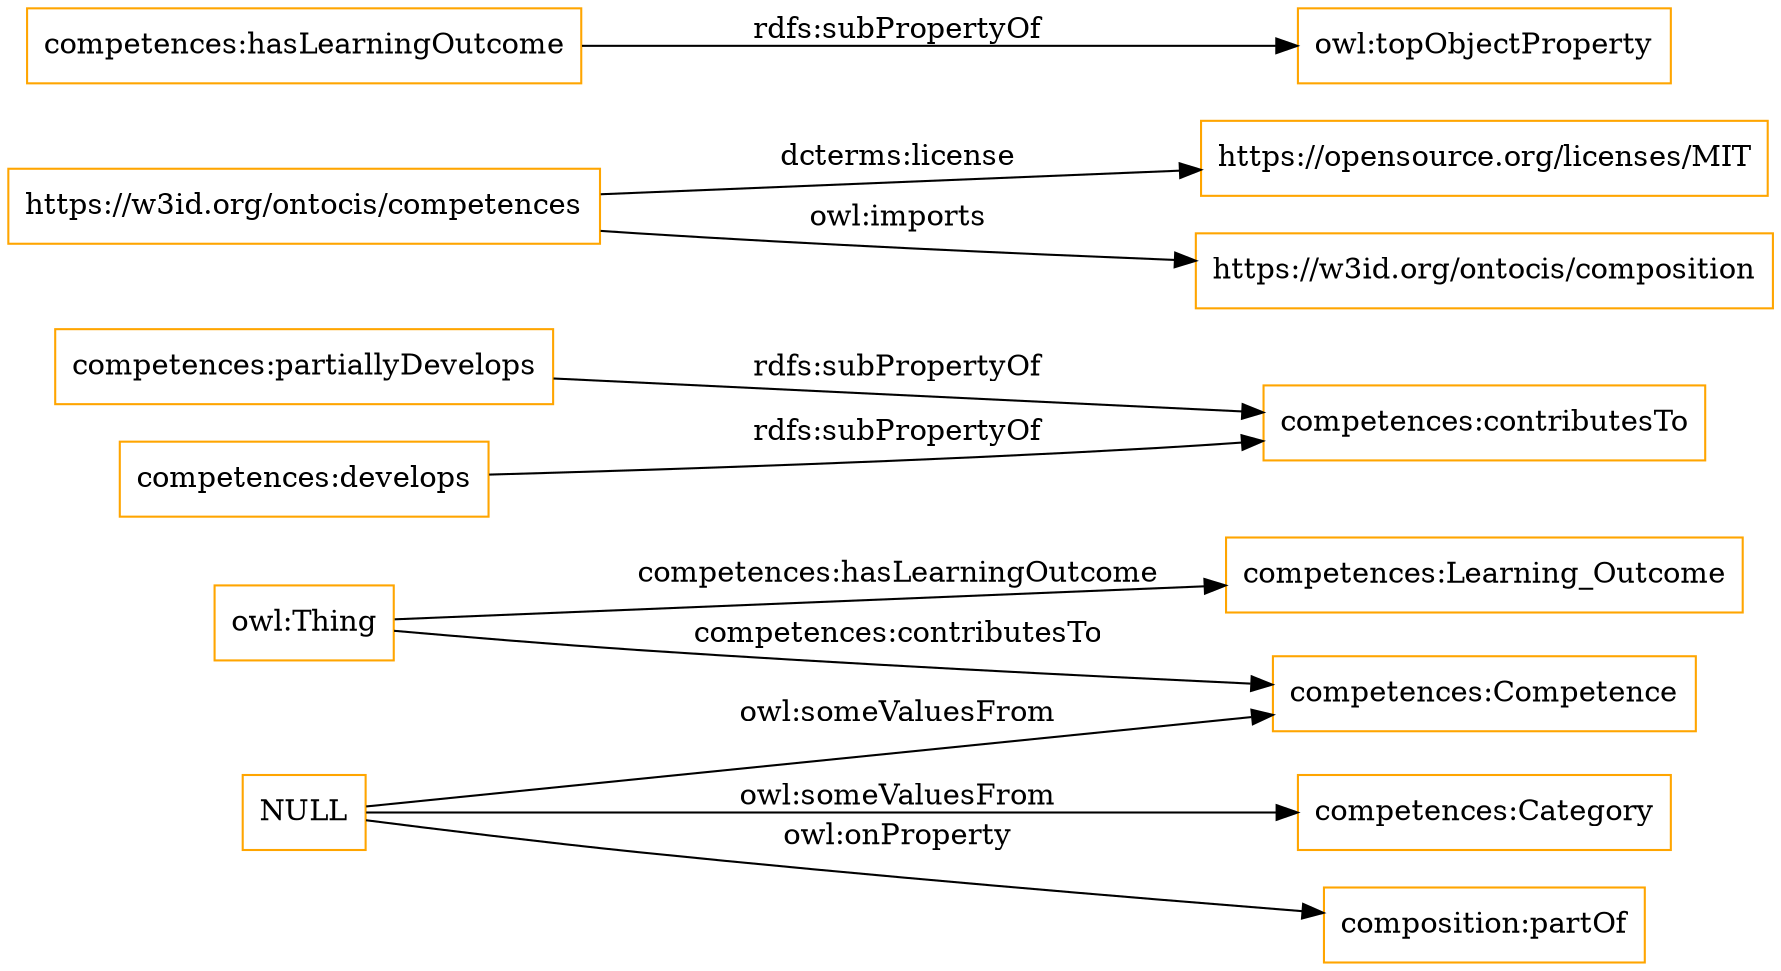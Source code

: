 digraph ar2dtool_diagram { 
rankdir=LR;
size="1501"
node [shape = rectangle, color="orange"]; "competences:Learning_Outcome" "competences:Competence" "competences:Category" ; /*classes style*/
	"competences:partiallyDevelops" -> "competences:contributesTo" [ label = "rdfs:subPropertyOf" ];
	"https://w3id.org/ontocis/competences" -> "https://opensource.org/licenses/MIT" [ label = "dcterms:license" ];
	"https://w3id.org/ontocis/competences" -> "https://w3id.org/ontocis/composition" [ label = "owl:imports" ];
	"competences:develops" -> "competences:contributesTo" [ label = "rdfs:subPropertyOf" ];
	"competences:hasLearningOutcome" -> "owl:topObjectProperty" [ label = "rdfs:subPropertyOf" ];
	"NULL" -> "competences:Competence" [ label = "owl:someValuesFrom" ];
	"NULL" -> "competences:Category" [ label = "owl:someValuesFrom" ];
	"NULL" -> "composition:partOf" [ label = "owl:onProperty" ];
	"owl:Thing" -> "competences:Competence" [ label = "competences:contributesTo" ];
	"owl:Thing" -> "competences:Learning_Outcome" [ label = "competences:hasLearningOutcome" ];

}

